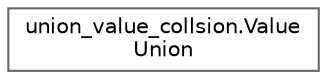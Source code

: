 digraph "Graphical Class Hierarchy"
{
 // LATEX_PDF_SIZE
  bgcolor="transparent";
  edge [fontname=Helvetica,fontsize=10,labelfontname=Helvetica,labelfontsize=10];
  node [fontname=Helvetica,fontsize=10,shape=box,height=0.2,width=0.4];
  rankdir="LR";
  Node0 [id="Node000000",label="union_value_collsion.Value\lUnion",height=0.2,width=0.4,color="grey40", fillcolor="white", style="filled",URL="$classunion__value__collsion_1_1ValueUnion.html",tooltip=" "];
}
